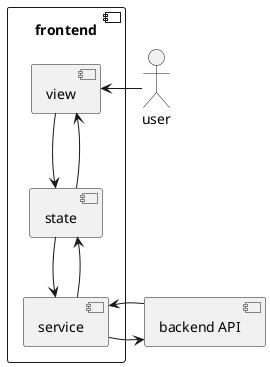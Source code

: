 @startuml

actor user
component "backend API" as backend

component "frontend\n" {
    [view]
    [state]
    [service]

    view -down-> state
    state -down-> service
    service -right-> backend
    backend -left-> service
    service -up-> state
    state -up-> view
}

user -right-> view


@enduml
